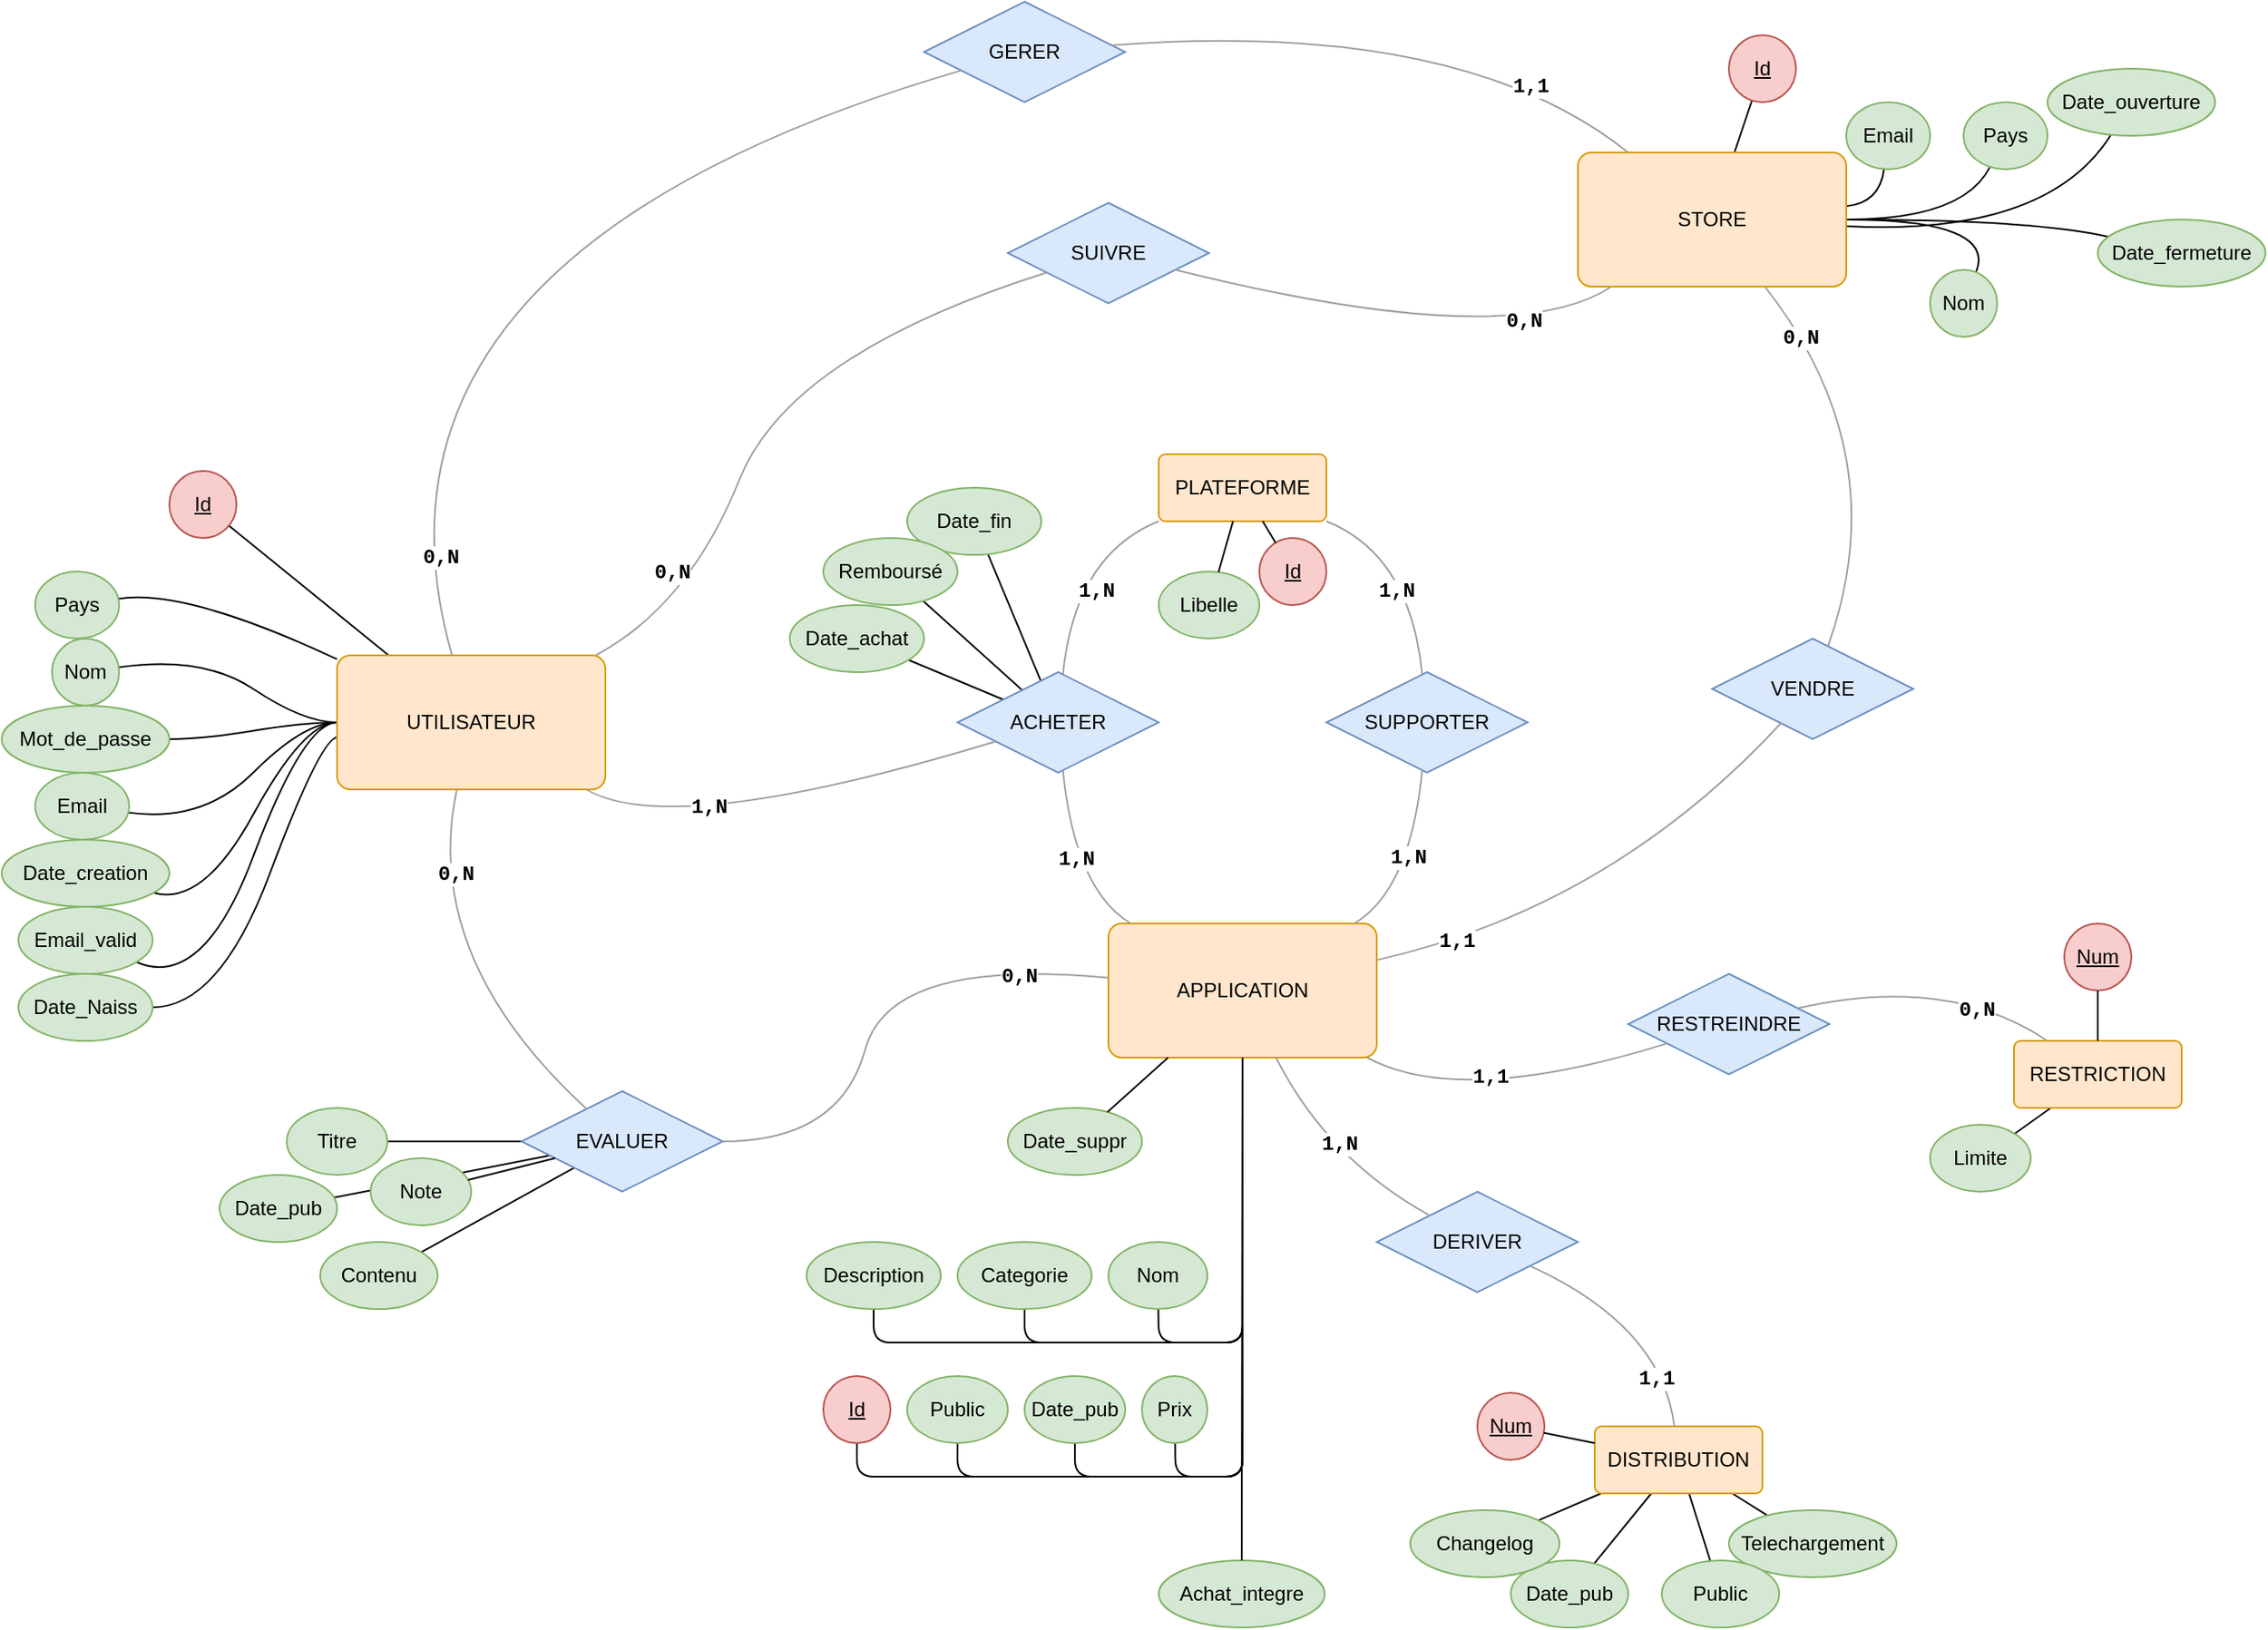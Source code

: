 <mxfile version="28.2.7">
  <diagram name="Page-1" id="Cf1B2uxMH5idXC2Jj14v">
    <mxGraphModel dx="639" dy="276" grid="1" gridSize="10" guides="0" tooltips="1" connect="0" arrows="0" fold="1" page="0" pageScale="1" pageWidth="827" pageHeight="1169" math="0" shadow="0">
      <root>
        <mxCell id="0" />
        <mxCell id="1" parent="0" />
        <mxCell id="liUO_F4oBD4H03ieUG7E-12" value="" style="endArrow=none;html=1;rounded=0;" parent="1" source="liUO_F4oBD4H03ieUG7E-11" target="liUO_F4oBD4H03ieUG7E-4" edge="1">
          <mxGeometry relative="1" as="geometry">
            <mxPoint x="270" y="410" as="sourcePoint" />
            <mxPoint x="270" y="450" as="targetPoint" />
          </mxGeometry>
        </mxCell>
        <mxCell id="liUO_F4oBD4H03ieUG7E-25" value="" style="endArrow=none;html=1;rounded=0;" parent="1" source="liUO_F4oBD4H03ieUG7E-24" target="liUO_F4oBD4H03ieUG7E-4" edge="1">
          <mxGeometry relative="1" as="geometry">
            <mxPoint x="528" y="470" as="sourcePoint" />
            <mxPoint x="550" y="525" as="targetPoint" />
          </mxGeometry>
        </mxCell>
        <mxCell id="liUO_F4oBD4H03ieUG7E-23" value="" style="endArrow=none;html=1;rounded=0;" parent="1" source="liUO_F4oBD4H03ieUG7E-22" target="liUO_F4oBD4H03ieUG7E-4" edge="1">
          <mxGeometry relative="1" as="geometry">
            <mxPoint x="528" y="470" as="sourcePoint" />
            <mxPoint x="550" y="525" as="targetPoint" />
          </mxGeometry>
        </mxCell>
        <mxCell id="6LfvCYVVnlGgEy9jYVhA-154" value="" style="endArrow=none;html=1;rounded=0;" parent="1" source="6LfvCYVVnlGgEy9jYVhA-92" target="6LfvCYVVnlGgEy9jYVhA-46" edge="1">
          <mxGeometry relative="1" as="geometry">
            <mxPoint x="140" y="1230" as="sourcePoint" />
            <mxPoint x="355.405" y="1152.703" as="targetPoint" />
          </mxGeometry>
        </mxCell>
        <mxCell id="6LfvCYVVnlGgEy9jYVhA-155" value="" style="endArrow=none;html=1;rounded=0;" parent="1" source="6LfvCYVVnlGgEy9jYVhA-91" target="6LfvCYVVnlGgEy9jYVhA-46" edge="1">
          <mxGeometry relative="1" as="geometry">
            <mxPoint x="240" y="1290" as="sourcePoint" />
            <mxPoint x="337.273" y="1116.364" as="targetPoint" />
          </mxGeometry>
        </mxCell>
        <mxCell id="ugGIZUSeqHRoEnQqaeYx-22" value="" style="endArrow=none;html=1;rounded=0;" parent="1" source="6LfvCYVVnlGgEy9jYVhA-110" target="6LfvCYVVnlGgEy9jYVhA-46" edge="1">
          <mxGeometry relative="1" as="geometry">
            <mxPoint x="286" y="1099" as="sourcePoint" />
            <mxPoint x="350" y="1122" as="targetPoint" />
          </mxGeometry>
        </mxCell>
        <mxCell id="6LfvCYVVnlGgEy9jYVhA-3" value="" style="endArrow=none;html=1;rounded=1;curved=0;jumpStyle=none;jumpSize=6;endFill=0;startSize=6;arcSize=20;fixDash=0;ignoreEdge=0;noJump=0;" parent="1" source="6LfvCYVVnlGgEy9jYVhA-95" target="6LfvCYVVnlGgEy9jYVhA-38" edge="1">
          <mxGeometry relative="1" as="geometry">
            <mxPoint x="794" y="810" as="sourcePoint" />
            <mxPoint x="794" y="770" as="targetPoint" />
            <Array as="points">
              <mxPoint x="730" y="870" />
              <mxPoint x="780" y="870" />
            </Array>
          </mxGeometry>
        </mxCell>
        <mxCell id="6LfvCYVVnlGgEy9jYVhA-4" value="" style="endArrow=none;html=1;rounded=1;curved=0;jumpStyle=none;jumpSize=6;endFill=0;startSize=6;arcSize=20;fixDash=0;ignoreEdge=0;noJump=0;" parent="1" source="6LfvCYVVnlGgEy9jYVhA-117" target="6LfvCYVVnlGgEy9jYVhA-38" edge="1">
          <mxGeometry relative="1" as="geometry">
            <mxPoint x="806" y="881" as="sourcePoint" />
            <mxPoint x="792" y="690" as="targetPoint" />
            <Array as="points">
              <mxPoint x="740" y="950" />
              <mxPoint x="780" y="950" />
            </Array>
          </mxGeometry>
        </mxCell>
        <mxCell id="6LfvCYVVnlGgEy9jYVhA-5" value="" style="endArrow=none;html=1;rounded=1;curved=0;jumpStyle=none;jumpSize=6;endFill=0;startSize=6;arcSize=20;fixDash=0;ignoreEdge=0;noJump=0;" parent="1" source="6LfvCYVVnlGgEy9jYVhA-135" target="6LfvCYVVnlGgEy9jYVhA-38" edge="1">
          <mxGeometry relative="1" as="geometry">
            <mxPoint x="806" y="881" as="sourcePoint" />
            <mxPoint x="792" y="690" as="targetPoint" />
            <Array as="points">
              <mxPoint x="610" y="950" />
              <mxPoint x="780" y="950" />
            </Array>
          </mxGeometry>
        </mxCell>
        <mxCell id="6LfvCYVVnlGgEy9jYVhA-6" value="" style="endArrow=none;html=1;rounded=0;" parent="1" source="6LfvCYVVnlGgEy9jYVhA-136" target="6LfvCYVVnlGgEy9jYVhA-39" edge="1">
          <mxGeometry relative="1" as="geometry">
            <mxPoint x="1192" y="1068" as="sourcePoint" />
            <mxPoint x="1170" y="867" as="targetPoint" />
          </mxGeometry>
        </mxCell>
        <mxCell id="6LfvCYVVnlGgEy9jYVhA-7" value="" style="endArrow=none;html=1;rounded=0;" parent="1" source="6LfvCYVVnlGgEy9jYVhA-39" target="6LfvCYVVnlGgEy9jYVhA-96" edge="1">
          <mxGeometry relative="1" as="geometry">
            <mxPoint x="1157" y="1032" as="sourcePoint" />
            <mxPoint x="1125" y="990" as="targetPoint" />
          </mxGeometry>
        </mxCell>
        <mxCell id="6LfvCYVVnlGgEy9jYVhA-8" value="" style="endArrow=none;html=1;rounded=0;" parent="1" source="6LfvCYVVnlGgEy9jYVhA-119" target="6LfvCYVVnlGgEy9jYVhA-39" edge="1">
          <mxGeometry relative="1" as="geometry">
            <mxPoint x="1167" y="1042" as="sourcePoint" />
            <mxPoint x="1190" y="970" as="targetPoint" />
          </mxGeometry>
        </mxCell>
        <mxCell id="6LfvCYVVnlGgEy9jYVhA-9" value="" style="endArrow=none;html=1;rounded=0;" parent="1" source="6LfvCYVVnlGgEy9jYVhA-120" target="6LfvCYVVnlGgEy9jYVhA-39" edge="1">
          <mxGeometry relative="1" as="geometry">
            <mxPoint x="1177" y="1052" as="sourcePoint" />
            <mxPoint x="1145" y="1010" as="targetPoint" />
          </mxGeometry>
        </mxCell>
        <mxCell id="NophZvgr_kz26QtJClg3-10" value="" style="endArrow=none;html=1;rounded=0;" edge="1" parent="1" source="NophZvgr_kz26QtJClg3-9" target="NophZvgr_kz26QtJClg3-1">
          <mxGeometry relative="1" as="geometry">
            <mxPoint x="1273" y="833" as="sourcePoint" />
            <mxPoint x="1252" y="820" as="targetPoint" />
          </mxGeometry>
        </mxCell>
        <mxCell id="6LfvCYVVnlGgEy9jYVhA-10" value="" style="endArrow=none;html=1;rounded=1;curved=0;jumpStyle=none;jumpSize=6;endFill=0;startSize=6;arcSize=20;fixDash=0;ignoreEdge=0;noJump=0;" parent="1" source="6LfvCYVVnlGgEy9jYVhA-137" target="6LfvCYVVnlGgEy9jYVhA-38" edge="1">
          <mxGeometry relative="1" as="geometry">
            <mxPoint x="816" y="891" as="sourcePoint" />
            <mxPoint x="802" y="700" as="targetPoint" />
            <Array as="points">
              <mxPoint x="650" y="870" />
              <mxPoint x="780" y="870" />
            </Array>
          </mxGeometry>
        </mxCell>
        <mxCell id="6LfvCYVVnlGgEy9jYVhA-11" value="" style="endArrow=none;html=1;rounded=1;curved=0;jumpStyle=none;jumpSize=6;endFill=0;startSize=6;arcSize=20;fixDash=0;ignoreEdge=0;noJump=0;" parent="1" source="6LfvCYVVnlGgEy9jYVhA-121" target="6LfvCYVVnlGgEy9jYVhA-38" edge="1">
          <mxGeometry relative="1" as="geometry">
            <mxPoint x="727" y="896" as="sourcePoint" />
            <mxPoint x="784" y="690" as="targetPoint" />
            <Array as="points">
              <mxPoint x="680" y="950" />
              <mxPoint x="780" y="950" />
            </Array>
          </mxGeometry>
        </mxCell>
        <mxCell id="6LfvCYVVnlGgEy9jYVhA-12" value="" style="endArrow=none;html=1;rounded=0;curved=1;" parent="1" source="6LfvCYVVnlGgEy9jYVhA-108" target="6LfvCYVVnlGgEy9jYVhA-30" edge="1">
          <mxGeometry relative="1" as="geometry">
            <mxPoint x="160" y="690" as="sourcePoint" />
            <mxPoint x="230" y="400" as="targetPoint" />
            <Array as="points">
              <mxPoint x="160" y="660" />
              <mxPoint x="220" y="500" />
            </Array>
          </mxGeometry>
        </mxCell>
        <mxCell id="NophZvgr_kz26QtJClg3-12" value="" style="endArrow=none;html=1;rounded=0;curved=1;" edge="1" parent="1" source="NophZvgr_kz26QtJClg3-11" target="6LfvCYVVnlGgEy9jYVhA-30">
          <mxGeometry relative="1" as="geometry">
            <mxPoint x="130" y="653" as="sourcePoint" />
            <mxPoint x="250" y="510" as="targetPoint" />
            <Array as="points">
              <mxPoint x="170" y="670" />
              <mxPoint x="230" y="510" />
            </Array>
          </mxGeometry>
        </mxCell>
        <mxCell id="6LfvCYVVnlGgEy9jYVhA-13" value="" style="endArrow=none;html=1;rounded=0;curved=1;" parent="1" source="6LfvCYVVnlGgEy9jYVhA-97" target="6LfvCYVVnlGgEy9jYVhA-30" edge="1">
          <mxGeometry relative="1" as="geometry">
            <mxPoint x="185" y="613" as="sourcePoint" />
            <mxPoint x="302" y="530" as="targetPoint" />
            <Array as="points">
              <mxPoint x="160" y="560" />
              <mxPoint x="220" y="500" />
            </Array>
          </mxGeometry>
        </mxCell>
        <mxCell id="6LfvCYVVnlGgEy9jYVhA-14" value="" style="endArrow=none;html=1;rounded=0;curved=1;" parent="1" source="6LfvCYVVnlGgEy9jYVhA-106" target="6LfvCYVVnlGgEy9jYVhA-30" edge="1">
          <mxGeometry relative="1" as="geometry">
            <mxPoint x="152" y="527" as="sourcePoint" />
            <mxPoint x="280" y="515" as="targetPoint" />
            <Array as="points">
              <mxPoint x="160" y="610" />
              <mxPoint x="220" y="500" />
            </Array>
          </mxGeometry>
        </mxCell>
        <mxCell id="6LfvCYVVnlGgEy9jYVhA-15" value="" style="endArrow=none;html=1;rounded=0;curved=1;" parent="1" source="6LfvCYVVnlGgEy9jYVhA-115" target="6LfvCYVVnlGgEy9jYVhA-30" edge="1">
          <mxGeometry relative="1" as="geometry">
            <mxPoint x="151" y="568" as="sourcePoint" />
            <mxPoint x="280" y="526" as="targetPoint" />
            <Array as="points">
              <mxPoint x="160" y="460" />
              <mxPoint x="220" y="500" />
            </Array>
          </mxGeometry>
        </mxCell>
        <mxCell id="6LfvCYVVnlGgEy9jYVhA-16" value="" style="endArrow=none;html=1;rounded=0;" parent="1" source="6LfvCYVVnlGgEy9jYVhA-88" target="6LfvCYVVnlGgEy9jYVhA-30" edge="1">
          <mxGeometry relative="1" as="geometry">
            <mxPoint x="55" y="548" as="sourcePoint" />
            <mxPoint x="280" y="517" as="targetPoint" />
          </mxGeometry>
        </mxCell>
        <mxCell id="6LfvCYVVnlGgEy9jYVhA-17" value="" style="endArrow=none;html=1;rounded=0;curved=1;" parent="1" source="6LfvCYVVnlGgEy9jYVhA-113" target="6LfvCYVVnlGgEy9jYVhA-30" edge="1">
          <mxGeometry relative="1" as="geometry">
            <mxPoint x="20" y="486" as="sourcePoint" />
            <mxPoint x="280" y="506" as="targetPoint" />
            <Array as="points">
              <mxPoint x="160" y="510" />
              <mxPoint x="220" y="500" />
            </Array>
          </mxGeometry>
        </mxCell>
        <mxCell id="6LfvCYVVnlGgEy9jYVhA-18" value="" style="endArrow=none;html=1;rounded=1;curved=0;jumpStyle=none;jumpSize=6;endFill=0;startSize=6;arcSize=20;fixDash=0;ignoreEdge=0;noJump=0;" parent="1" source="6LfvCYVVnlGgEy9jYVhA-118" target="6LfvCYVVnlGgEy9jYVhA-38" edge="1">
          <mxGeometry relative="1" as="geometry">
            <mxPoint x="826" y="901" as="sourcePoint" />
            <mxPoint x="812" y="710" as="targetPoint" />
            <Array as="points">
              <mxPoint x="560" y="870" />
              <mxPoint x="780" y="870" />
            </Array>
          </mxGeometry>
        </mxCell>
        <mxCell id="6LfvCYVVnlGgEy9jYVhA-19" value="" style="endArrow=none;html=1;rounded=0;curved=1;" parent="1" source="6LfvCYVVnlGgEy9jYVhA-107" target="6LfvCYVVnlGgEy9jYVhA-33" edge="1">
          <mxGeometry relative="1" as="geometry">
            <mxPoint x="1304" y="291" as="sourcePoint" />
            <mxPoint x="1204" y="90" as="targetPoint" />
            <Array as="points">
              <mxPoint x="1260" y="210" />
            </Array>
          </mxGeometry>
        </mxCell>
        <mxCell id="4NicJRQf9C4Mv24ThAit-7" value="" style="endArrow=none;html=1;rounded=0;curved=1;" parent="1" source="4NicJRQf9C4Mv24ThAit-6" target="6LfvCYVVnlGgEy9jYVhA-33" edge="1">
          <mxGeometry relative="1" as="geometry">
            <mxPoint x="1308" y="159" as="sourcePoint" />
            <mxPoint x="1120" y="213" as="targetPoint" />
            <Array as="points">
              <mxPoint x="1250" y="200" />
            </Array>
          </mxGeometry>
        </mxCell>
        <mxCell id="6LfvCYVVnlGgEy9jYVhA-20" value="" style="endArrow=none;html=1;rounded=0;curved=1;" parent="1" source="6LfvCYVVnlGgEy9jYVhA-105" target="6LfvCYVVnlGgEy9jYVhA-33" edge="1">
          <mxGeometry relative="1" as="geometry">
            <mxPoint x="1335" y="118" as="sourcePoint" />
            <mxPoint x="1206" y="190" as="targetPoint" />
            <Array as="points">
              <mxPoint x="1160" y="190" />
            </Array>
          </mxGeometry>
        </mxCell>
        <mxCell id="6LfvCYVVnlGgEy9jYVhA-21" value="" style="endArrow=none;html=1;rounded=0;" parent="1" source="6LfvCYVVnlGgEy9jYVhA-89" target="6LfvCYVVnlGgEy9jYVhA-33" edge="1">
          <mxGeometry relative="1" as="geometry">
            <mxPoint x="1481" y="155" as="sourcePoint" />
            <mxPoint x="1220" y="201" as="targetPoint" />
            <Array as="points" />
          </mxGeometry>
        </mxCell>
        <mxCell id="6LfvCYVVnlGgEy9jYVhA-23" value="" style="endArrow=none;html=1;rounded=0;curved=1;" parent="1" source="6LfvCYVVnlGgEy9jYVhA-109" target="6LfvCYVVnlGgEy9jYVhA-33" edge="1">
          <mxGeometry relative="1" as="geometry">
            <mxPoint x="1411" y="81" as="sourcePoint" />
            <mxPoint x="1208" y="190" as="targetPoint" />
            <Array as="points">
              <mxPoint x="1210" y="200" />
            </Array>
          </mxGeometry>
        </mxCell>
        <mxCell id="YA5bh7jCo388oVsyYgmg-2" value="" style="endArrow=none;html=1;rounded=0;curved=1;" parent="1" source="YA5bh7jCo388oVsyYgmg-1" target="6LfvCYVVnlGgEy9jYVhA-30" edge="1">
          <mxGeometry relative="1" as="geometry">
            <mxPoint x="191" y="521" as="sourcePoint" />
            <mxPoint x="-80" y="640" as="targetPoint" />
            <Array as="points">
              <mxPoint x="150" y="420" />
            </Array>
          </mxGeometry>
        </mxCell>
        <mxCell id="6LfvCYVVnlGgEy9jYVhA-27" value="" style="endArrow=none;html=1;rounded=0;curved=1;" parent="1" source="6LfvCYVVnlGgEy9jYVhA-116" target="6LfvCYVVnlGgEy9jYVhA-33" edge="1">
          <mxGeometry relative="1" as="geometry">
            <mxPoint x="1465" y="101" as="sourcePoint" />
            <mxPoint x="1220" y="192" as="targetPoint" />
            <Array as="points">
              <mxPoint x="1230" y="200" />
            </Array>
          </mxGeometry>
        </mxCell>
        <mxCell id="6LfvCYVVnlGgEy9jYVhA-29" value="" style="endArrow=none;html=1;rounded=1;curved=0;jumpStyle=none;jumpSize=6;endFill=0;startSize=6;arcSize=20;fixDash=0;ignoreEdge=0;noJump=0;" parent="1" source="6LfvCYVVnlGgEy9jYVhA-122" target="6LfvCYVVnlGgEy9jYVhA-38" edge="1">
          <mxGeometry relative="1" as="geometry">
            <mxPoint x="882" y="890" as="sourcePoint" />
            <mxPoint x="798" y="690" as="targetPoint" />
            <Array as="points">
              <mxPoint x="550" y="950" />
              <mxPoint x="780" y="950" />
            </Array>
          </mxGeometry>
        </mxCell>
        <mxCell id="6LfvCYVVnlGgEy9jYVhA-30" value="UTILISATEUR" style="rounded=1;arcSize=10;whiteSpace=wrap;html=1;align=center;fillColor=#ffe6cc;strokeColor=#d79b00;" parent="1" vertex="1">
          <mxGeometry x="240" y="460" width="160" height="80" as="geometry" />
        </mxCell>
        <mxCell id="6LfvCYVVnlGgEy9jYVhA-33" value="STORE" style="rounded=1;arcSize=10;whiteSpace=wrap;html=1;align=center;fillColor=#ffe6cc;strokeColor=#d79b00;" parent="1" vertex="1">
          <mxGeometry x="980" y="160" width="160" height="80" as="geometry" />
        </mxCell>
        <mxCell id="6LfvCYVVnlGgEy9jYVhA-36" value="PLATEFORME" style="rounded=1;arcSize=10;whiteSpace=wrap;html=1;align=center;fillColor=#ffe6cc;strokeColor=#d79b00;" parent="1" vertex="1">
          <mxGeometry x="730" y="340" width="100" height="40" as="geometry" />
        </mxCell>
        <mxCell id="6LfvCYVVnlGgEy9jYVhA-38" value="APPLICATION" style="rounded=1;arcSize=10;whiteSpace=wrap;html=1;align=center;fillColor=#ffe6cc;strokeColor=#d79b00;" parent="1" vertex="1">
          <mxGeometry x="700" y="620" width="160" height="80" as="geometry" />
        </mxCell>
        <mxCell id="6LfvCYVVnlGgEy9jYVhA-39" value="DISTRIBUTION" style="rounded=1;arcSize=10;whiteSpace=wrap;html=1;align=center;fillColor=#ffe6cc;strokeColor=#d79b00;" parent="1" vertex="1">
          <mxGeometry x="990" y="920" width="100" height="40" as="geometry" />
        </mxCell>
        <mxCell id="NophZvgr_kz26QtJClg3-1" value="RESTRICTION" style="rounded=1;arcSize=10;whiteSpace=wrap;html=1;align=center;fillColor=#ffe6cc;strokeColor=#d79b00;" vertex="1" parent="1">
          <mxGeometry x="1240" y="690" width="100" height="40" as="geometry" />
        </mxCell>
        <mxCell id="6LfvCYVVnlGgEy9jYVhA-41" value="VENDRE" style="shape=rhombus;perimeter=rhombusPerimeter;whiteSpace=wrap;html=1;align=center;fillColor=#dae8fc;strokeColor=#6c8ebf;" parent="1" vertex="1">
          <mxGeometry x="1060" y="450" width="120" height="60" as="geometry" />
        </mxCell>
        <mxCell id="6LfvCYVVnlGgEy9jYVhA-42" value="SUPPORTER" style="shape=rhombus;perimeter=rhombusPerimeter;whiteSpace=wrap;html=1;align=center;fillColor=#dae8fc;strokeColor=#6c8ebf;" parent="1" vertex="1">
          <mxGeometry x="830" y="470" width="120" height="60" as="geometry" />
        </mxCell>
        <mxCell id="liUO_F4oBD4H03ieUG7E-4" value="ACHETER" style="shape=rhombus;perimeter=rhombusPerimeter;whiteSpace=wrap;html=1;align=center;fillColor=#dae8fc;strokeColor=#6c8ebf;" parent="1" vertex="1">
          <mxGeometry x="610" y="470" width="120" height="60" as="geometry" />
        </mxCell>
        <mxCell id="6LfvCYVVnlGgEy9jYVhA-45" value="DERIVER" style="shape=rhombus;perimeter=rhombusPerimeter;whiteSpace=wrap;html=1;align=center;fillColor=#dae8fc;strokeColor=#6c8ebf;" parent="1" vertex="1">
          <mxGeometry x="860" y="780" width="120" height="60" as="geometry" />
        </mxCell>
        <mxCell id="NophZvgr_kz26QtJClg3-4" value="RESTREINDRE" style="shape=rhombus;perimeter=rhombusPerimeter;whiteSpace=wrap;html=1;align=center;fillColor=#dae8fc;strokeColor=#6c8ebf;" vertex="1" parent="1">
          <mxGeometry x="1010" y="650" width="120" height="60" as="geometry" />
        </mxCell>
        <mxCell id="6LfvCYVVnlGgEy9jYVhA-46" value="EVALUER" style="shape=rhombus;perimeter=rhombusPerimeter;whiteSpace=wrap;html=1;align=center;fillColor=#dae8fc;strokeColor=#6c8ebf;" parent="1" vertex="1">
          <mxGeometry x="350" y="720" width="120" height="60" as="geometry" />
        </mxCell>
        <mxCell id="6LfvCYVVnlGgEy9jYVhA-47" value="GERER" style="shape=rhombus;perimeter=rhombusPerimeter;whiteSpace=wrap;html=1;align=center;fillColor=#dae8fc;strokeColor=#6c8ebf;" parent="1" vertex="1">
          <mxGeometry x="590" y="70" width="120" height="60" as="geometry" />
        </mxCell>
        <mxCell id="4NicJRQf9C4Mv24ThAit-8" value="SUIVRE" style="shape=rhombus;perimeter=rhombusPerimeter;whiteSpace=wrap;html=1;align=center;fillColor=#dae8fc;strokeColor=#6c8ebf;" parent="1" vertex="1">
          <mxGeometry x="640" y="190" width="120" height="60" as="geometry" />
        </mxCell>
        <mxCell id="6LfvCYVVnlGgEy9jYVhA-57" value="" style="endArrow=none;html=1;rounded=0;fontSize=12;startSize=8;endSize=8;curved=1;strokeColor=light-dark(#9F9F9F,#EDEDED);" parent="1" source="6LfvCYVVnlGgEy9jYVhA-47" target="6LfvCYVVnlGgEy9jYVhA-33" edge="1">
          <mxGeometry relative="1" as="geometry">
            <mxPoint x="1780" y="690" as="sourcePoint" />
            <mxPoint x="1830" y="540" as="targetPoint" />
            <Array as="points">
              <mxPoint x="910" y="80" />
            </Array>
          </mxGeometry>
        </mxCell>
        <mxCell id="6LfvCYVVnlGgEy9jYVhA-58" value="1,1" style="resizable=0;whiteSpace=wrap;align=right;verticalAlign=bottom;fontFamily=Courier New;fontStyle=1;labelBorderColor=none;html=1;labelBackgroundColor=default;spacingTop=0;spacing=2;textShadow=0;" parent="6LfvCYVVnlGgEy9jYVhA-57" connectable="0" vertex="1">
          <mxGeometry x="1" relative="1" as="geometry">
            <mxPoint x="-45" y="-30" as="offset" />
          </mxGeometry>
        </mxCell>
        <mxCell id="ugGIZUSeqHRoEnQqaeYx-12" value="" style="endArrow=none;html=1;rounded=0;fontSize=12;startSize=8;endSize=8;curved=1;strokeColor=light-dark(#9F9F9F,#EDEDED);" parent="1" source="6LfvCYVVnlGgEy9jYVhA-47" target="6LfvCYVVnlGgEy9jYVhA-30" edge="1">
          <mxGeometry relative="1" as="geometry">
            <mxPoint x="846" y="212" as="sourcePoint" />
            <mxPoint x="1165" y="650" as="targetPoint" />
            <Array as="points">
              <mxPoint x="240" y="220" />
            </Array>
          </mxGeometry>
        </mxCell>
        <mxCell id="ugGIZUSeqHRoEnQqaeYx-13" value="0,N" style="resizable=0;whiteSpace=wrap;align=right;verticalAlign=bottom;fontFamily=Courier New;fontStyle=1;labelBorderColor=none;html=1;labelBackgroundColor=default;spacingTop=0;spacing=2;textShadow=0;" parent="ugGIZUSeqHRoEnQqaeYx-12" connectable="0" vertex="1">
          <mxGeometry x="1" relative="1" as="geometry">
            <mxPoint x="6" y="-50" as="offset" />
          </mxGeometry>
        </mxCell>
        <mxCell id="4NicJRQf9C4Mv24ThAit-9" value="" style="endArrow=none;html=1;rounded=0;fontSize=12;startSize=8;endSize=8;curved=1;strokeColor=light-dark(#9F9F9F,#EDEDED);" parent="1" source="4NicJRQf9C4Mv24ThAit-8" target="6LfvCYVVnlGgEy9jYVhA-30" edge="1">
          <mxGeometry relative="1" as="geometry">
            <mxPoint x="624" y="122" as="sourcePoint" />
            <mxPoint x="331" y="490" as="targetPoint" />
            <Array as="points">
              <mxPoint x="510" y="280" />
              <mxPoint x="450" y="430" />
            </Array>
          </mxGeometry>
        </mxCell>
        <mxCell id="4NicJRQf9C4Mv24ThAit-10" value="0,N" style="resizable=0;whiteSpace=wrap;align=right;verticalAlign=bottom;fontFamily=Courier New;fontStyle=1;labelBorderColor=none;html=1;labelBackgroundColor=default;spacingTop=0;spacing=2;textShadow=0;" parent="4NicJRQf9C4Mv24ThAit-9" connectable="0" vertex="1">
          <mxGeometry x="1" relative="1" as="geometry">
            <mxPoint x="58" y="-40" as="offset" />
          </mxGeometry>
        </mxCell>
        <mxCell id="4NicJRQf9C4Mv24ThAit-11" value="" style="endArrow=none;html=1;rounded=0;fontSize=12;startSize=8;endSize=8;curved=1;strokeColor=light-dark(#9F9F9F,#EDEDED);" parent="1" source="4NicJRQf9C4Mv24ThAit-8" target="6LfvCYVVnlGgEy9jYVhA-33" edge="1">
          <mxGeometry relative="1" as="geometry">
            <mxPoint x="657" y="218" as="sourcePoint" />
            <mxPoint x="352" y="490" as="targetPoint" />
            <Array as="points">
              <mxPoint x="940" y="280" />
            </Array>
          </mxGeometry>
        </mxCell>
        <mxCell id="4NicJRQf9C4Mv24ThAit-12" value="0,N" style="resizable=0;whiteSpace=wrap;align=right;verticalAlign=bottom;fontFamily=Courier New;fontStyle=1;labelBorderColor=none;html=1;labelBackgroundColor=default;spacingTop=0;spacing=2;textShadow=0;" parent="4NicJRQf9C4Mv24ThAit-11" connectable="0" vertex="1">
          <mxGeometry x="1" relative="1" as="geometry">
            <mxPoint x="-40" y="30" as="offset" />
          </mxGeometry>
        </mxCell>
        <mxCell id="6LfvCYVVnlGgEy9jYVhA-65" value="" style="endArrow=none;html=1;rounded=0;fontSize=12;startSize=8;endSize=8;curved=1;strokeColor=light-dark(#9F9F9F,#EDEDED);" parent="1" source="6LfvCYVVnlGgEy9jYVhA-42" target="6LfvCYVVnlGgEy9jYVhA-36" edge="1">
          <mxGeometry relative="1" as="geometry">
            <mxPoint x="1100" y="520" as="sourcePoint" />
            <mxPoint x="1100" y="600" as="targetPoint" />
            <Array as="points">
              <mxPoint x="880" y="400" />
            </Array>
          </mxGeometry>
        </mxCell>
        <mxCell id="6LfvCYVVnlGgEy9jYVhA-66" value="1,N" style="resizable=0;whiteSpace=wrap;align=right;verticalAlign=bottom;fontFamily=Courier New;fontStyle=1;labelBorderColor=none;html=1;labelBackgroundColor=default;spacingTop=0;spacing=2;textShadow=0;" parent="6LfvCYVVnlGgEy9jYVhA-65" connectable="0" vertex="1">
          <mxGeometry x="1" relative="1" as="geometry">
            <mxPoint x="54" y="50" as="offset" />
          </mxGeometry>
        </mxCell>
        <mxCell id="liUO_F4oBD4H03ieUG7E-5" value="" style="endArrow=none;html=1;rounded=0;fontSize=12;startSize=8;endSize=8;curved=1;strokeColor=light-dark(#9F9F9F,#EDEDED);" parent="1" source="liUO_F4oBD4H03ieUG7E-4" target="6LfvCYVVnlGgEy9jYVhA-30" edge="1">
          <mxGeometry relative="1" as="geometry">
            <mxPoint x="588" y="510" as="sourcePoint" />
            <mxPoint x="460" y="390" as="targetPoint" />
            <Array as="points">
              <mxPoint x="440" y="570" />
            </Array>
          </mxGeometry>
        </mxCell>
        <mxCell id="liUO_F4oBD4H03ieUG7E-6" value="&lt;div&gt;1,N&lt;/div&gt;" style="resizable=0;whiteSpace=wrap;align=right;verticalAlign=bottom;fontFamily=Courier New;fontStyle=1;labelBorderColor=none;html=1;labelBackgroundColor=default;spacingTop=0;spacing=2;textShadow=0;" parent="liUO_F4oBD4H03ieUG7E-5" connectable="0" vertex="1">
          <mxGeometry x="1" relative="1" as="geometry">
            <mxPoint x="86" y="20" as="offset" />
          </mxGeometry>
        </mxCell>
        <mxCell id="liUO_F4oBD4H03ieUG7E-7" value="" style="endArrow=none;html=1;rounded=0;fontSize=12;startSize=8;endSize=8;curved=1;strokeColor=light-dark(#9F9F9F,#EDEDED);" parent="1" source="liUO_F4oBD4H03ieUG7E-4" target="6LfvCYVVnlGgEy9jYVhA-36" edge="1">
          <mxGeometry relative="1" as="geometry">
            <mxPoint x="755" y="362" as="sourcePoint" />
            <mxPoint x="380" y="493" as="targetPoint" />
            <Array as="points">
              <mxPoint x="680" y="400" />
            </Array>
          </mxGeometry>
        </mxCell>
        <mxCell id="liUO_F4oBD4H03ieUG7E-8" value="&lt;div&gt;1,N&lt;/div&gt;" style="resizable=0;whiteSpace=wrap;align=right;verticalAlign=bottom;fontFamily=Courier New;fontStyle=1;labelBorderColor=none;html=1;labelBackgroundColor=default;spacingTop=0;spacing=2;textShadow=0;" parent="liUO_F4oBD4H03ieUG7E-7" connectable="0" vertex="1">
          <mxGeometry x="1" relative="1" as="geometry">
            <mxPoint x="-24" y="50" as="offset" />
          </mxGeometry>
        </mxCell>
        <mxCell id="liUO_F4oBD4H03ieUG7E-9" value="" style="endArrow=none;html=1;rounded=0;fontSize=12;startSize=8;endSize=8;curved=1;strokeColor=light-dark(#9F9F9F,#EDEDED);" parent="1" source="liUO_F4oBD4H03ieUG7E-4" target="6LfvCYVVnlGgEy9jYVhA-38" edge="1">
          <mxGeometry relative="1" as="geometry">
            <mxPoint x="770" y="410" as="sourcePoint" />
            <mxPoint x="1100" y="410" as="targetPoint" />
            <Array as="points">
              <mxPoint x="680" y="600" />
            </Array>
          </mxGeometry>
        </mxCell>
        <mxCell id="liUO_F4oBD4H03ieUG7E-10" value="&lt;div&gt;1,N&lt;/div&gt;" style="resizable=0;whiteSpace=wrap;align=right;verticalAlign=bottom;fontFamily=Courier New;fontStyle=1;labelBorderColor=none;html=1;labelBackgroundColor=default;spacingTop=0;spacing=2;textShadow=0;" parent="liUO_F4oBD4H03ieUG7E-9" connectable="0" vertex="1">
          <mxGeometry x="1" relative="1" as="geometry">
            <mxPoint x="-20" y="-29" as="offset" />
          </mxGeometry>
        </mxCell>
        <mxCell id="6LfvCYVVnlGgEy9jYVhA-75" value="" style="endArrow=none;html=1;rounded=0;fontSize=12;startSize=8;endSize=8;curved=1;strokeColor=light-dark(#9F9F9F,#EDEDED);" parent="1" source="6LfvCYVVnlGgEy9jYVhA-46" target="6LfvCYVVnlGgEy9jYVhA-38" edge="1">
          <mxGeometry relative="1" as="geometry">
            <mxPoint x="581.818" y="760.909" as="sourcePoint" />
            <mxPoint x="745" y="692" as="targetPoint" />
            <Array as="points">
              <mxPoint x="540" y="750" />
              <mxPoint x="570" y="640" />
            </Array>
          </mxGeometry>
        </mxCell>
        <mxCell id="6LfvCYVVnlGgEy9jYVhA-76" value="0,N" style="resizable=0;whiteSpace=wrap;align=right;verticalAlign=bottom;fontFamily=Courier New;fontStyle=1;labelBorderColor=none;html=1;labelBackgroundColor=default;spacingTop=0;spacing=2;textShadow=0;" parent="6LfvCYVVnlGgEy9jYVhA-75" connectable="0" vertex="1">
          <mxGeometry x="1" relative="1" as="geometry">
            <mxPoint x="-40" y="8" as="offset" />
          </mxGeometry>
        </mxCell>
        <mxCell id="6LfvCYVVnlGgEy9jYVhA-77" value="" style="endArrow=none;html=1;rounded=0;fontSize=12;startSize=8;endSize=8;curved=1;strokeColor=light-dark(#9F9F9F,#EDEDED);" parent="1" source="6LfvCYVVnlGgEy9jYVhA-46" target="6LfvCYVVnlGgEy9jYVhA-30" edge="1">
          <mxGeometry relative="1" as="geometry">
            <mxPoint x="320" y="630" as="sourcePoint" />
            <mxPoint x="210" y="529" as="targetPoint" />
            <Array as="points">
              <mxPoint x="290" y="640" />
            </Array>
          </mxGeometry>
        </mxCell>
        <mxCell id="6LfvCYVVnlGgEy9jYVhA-78" value="0,N" style="resizable=0;whiteSpace=wrap;align=right;verticalAlign=bottom;fontFamily=Courier New;fontStyle=1;labelBorderColor=none;html=1;labelBackgroundColor=default;spacingTop=0;spacing=2;textShadow=0;" parent="6LfvCYVVnlGgEy9jYVhA-77" connectable="0" vertex="1">
          <mxGeometry x="1" relative="1" as="geometry">
            <mxPoint x="12" y="60" as="offset" />
          </mxGeometry>
        </mxCell>
        <mxCell id="6LfvCYVVnlGgEy9jYVhA-79" value="" style="endArrow=none;html=1;rounded=0;fontSize=12;startSize=8;endSize=8;curved=1;strokeColor=light-dark(#9F9F9F,#EDEDED);" parent="1" source="6LfvCYVVnlGgEy9jYVhA-41" target="6LfvCYVVnlGgEy9jYVhA-38" edge="1">
          <mxGeometry relative="1" as="geometry">
            <mxPoint x="1041" y="625" as="sourcePoint" />
            <mxPoint x="841" y="625" as="targetPoint" />
            <Array as="points">
              <mxPoint x="1000" y="610" />
            </Array>
          </mxGeometry>
        </mxCell>
        <mxCell id="6LfvCYVVnlGgEy9jYVhA-80" value="1,1" style="resizable=0;whiteSpace=wrap;align=right;verticalAlign=bottom;fontFamily=Courier New;fontStyle=1;labelBorderColor=none;html=1;labelBackgroundColor=default;spacingTop=0;spacing=2;textShadow=0;" parent="6LfvCYVVnlGgEy9jYVhA-79" connectable="0" vertex="1">
          <mxGeometry x="1" relative="1" as="geometry">
            <mxPoint x="60" y="-2" as="offset" />
          </mxGeometry>
        </mxCell>
        <mxCell id="6LfvCYVVnlGgEy9jYVhA-83" value="" style="endArrow=none;html=1;rounded=0;fontSize=12;startSize=8;endSize=8;curved=1;strokeColor=light-dark(#9F9F9F,#EDEDED);" parent="1" source="6LfvCYVVnlGgEy9jYVhA-41" target="6LfvCYVVnlGgEy9jYVhA-33" edge="1">
          <mxGeometry relative="1" as="geometry">
            <mxPoint x="1045" y="400" as="sourcePoint" />
            <mxPoint x="845" y="400" as="targetPoint" />
            <Array as="points">
              <mxPoint x="1170" y="340" />
            </Array>
          </mxGeometry>
        </mxCell>
        <mxCell id="6LfvCYVVnlGgEy9jYVhA-84" value="0,N" style="resizable=0;whiteSpace=wrap;align=right;verticalAlign=bottom;fontFamily=Courier New;fontStyle=1;labelBorderColor=none;html=1;labelBackgroundColor=default;spacingTop=0;spacing=2;textShadow=0;" parent="6LfvCYVVnlGgEy9jYVhA-83" connectable="0" vertex="1">
          <mxGeometry x="1" relative="1" as="geometry">
            <mxPoint x="34" y="40" as="offset" />
          </mxGeometry>
        </mxCell>
        <mxCell id="6LfvCYVVnlGgEy9jYVhA-88" value="Id" style="ellipse;whiteSpace=wrap;html=1;align=center;fontStyle=4;fillColor=#f8cecc;strokeColor=#b85450;" parent="1" vertex="1">
          <mxGeometry x="140" y="350" width="40" height="40" as="geometry" />
        </mxCell>
        <mxCell id="6LfvCYVVnlGgEy9jYVhA-89" value="Id" style="ellipse;whiteSpace=wrap;html=1;align=center;fontStyle=4;fillColor=#f8cecc;strokeColor=#b85450;" parent="1" vertex="1">
          <mxGeometry x="1070" y="90" width="40" height="40" as="geometry" />
        </mxCell>
        <mxCell id="6LfvCYVVnlGgEy9jYVhA-91" value="Titre" style="ellipse;whiteSpace=wrap;html=1;align=center;fillColor=#d5e8d4;strokeColor=#82b366;" parent="1" vertex="1">
          <mxGeometry x="210" y="730" width="60" height="40" as="geometry" />
        </mxCell>
        <mxCell id="6LfvCYVVnlGgEy9jYVhA-92" value="Contenu" style="ellipse;whiteSpace=wrap;html=1;align=center;fillColor=#d5e8d4;strokeColor=#82b366;" parent="1" vertex="1">
          <mxGeometry x="230" y="810" width="70" height="40" as="geometry" />
        </mxCell>
        <mxCell id="6LfvCYVVnlGgEy9jYVhA-93" value="Note" style="ellipse;whiteSpace=wrap;html=1;align=center;fillColor=#d5e8d4;strokeColor=#82b366;" parent="1" vertex="1">
          <mxGeometry x="260" y="760" width="60" height="40" as="geometry" />
        </mxCell>
        <mxCell id="6LfvCYVVnlGgEy9jYVhA-95" value="Nom" style="ellipse;whiteSpace=wrap;html=1;align=center;fillColor=#d5e8d4;strokeColor=#82b366;" parent="1" vertex="1">
          <mxGeometry x="700" y="810" width="59" height="40" as="geometry" />
        </mxCell>
        <mxCell id="6LfvCYVVnlGgEy9jYVhA-96" value="Date_pub" style="ellipse;whiteSpace=wrap;html=1;align=center;fillColor=#d5e8d4;strokeColor=#82b366;" parent="1" vertex="1">
          <mxGeometry x="940" y="1000" width="70" height="40" as="geometry" />
        </mxCell>
        <mxCell id="6LfvCYVVnlGgEy9jYVhA-97" value="Email" style="ellipse;whiteSpace=wrap;html=1;align=center;fillColor=#d5e8d4;strokeColor=#82b366;" parent="1" vertex="1">
          <mxGeometry x="60" y="530" width="56" height="40" as="geometry" />
        </mxCell>
        <mxCell id="liUO_F4oBD4H03ieUG7E-11" value="&lt;div&gt;Date_achat&lt;/div&gt;" style="ellipse;whiteSpace=wrap;html=1;align=center;fillColor=#d5e8d4;strokeColor=#82b366;" parent="1" vertex="1">
          <mxGeometry x="510" y="430" width="80" height="40" as="geometry" />
        </mxCell>
        <mxCell id="liUO_F4oBD4H03ieUG7E-22" value="&lt;div&gt;Date_fin&lt;/div&gt;" style="ellipse;whiteSpace=wrap;html=1;align=center;fillColor=#d5e8d4;strokeColor=#82b366;" parent="1" vertex="1">
          <mxGeometry x="580" y="360" width="80" height="40" as="geometry" />
        </mxCell>
        <mxCell id="liUO_F4oBD4H03ieUG7E-24" value="Remboursé" style="ellipse;whiteSpace=wrap;html=1;align=center;fillColor=#d5e8d4;strokeColor=#82b366;" parent="1" vertex="1">
          <mxGeometry x="530" y="390" width="80" height="40" as="geometry" />
        </mxCell>
        <mxCell id="6LfvCYVVnlGgEy9jYVhA-104" value="Libelle" style="ellipse;whiteSpace=wrap;html=1;align=center;fillColor=#d5e8d4;strokeColor=#82b366;" parent="1" vertex="1">
          <mxGeometry x="730" y="410" width="60" height="40" as="geometry" />
        </mxCell>
        <mxCell id="6LfvCYVVnlGgEy9jYVhA-105" value="Email" style="ellipse;whiteSpace=wrap;html=1;align=center;fillColor=#d5e8d4;strokeColor=#82b366;" parent="1" vertex="1">
          <mxGeometry x="1140" y="130" width="50" height="40" as="geometry" />
        </mxCell>
        <mxCell id="6LfvCYVVnlGgEy9jYVhA-106" value="Date_creation" style="ellipse;whiteSpace=wrap;html=1;align=center;fillColor=#d5e8d4;strokeColor=#82b366;" parent="1" vertex="1">
          <mxGeometry x="40" y="570" width="100" height="40" as="geometry" />
        </mxCell>
        <mxCell id="6LfvCYVVnlGgEy9jYVhA-107" value="Date_ouverture" style="ellipse;whiteSpace=wrap;html=1;align=center;fillColor=#d5e8d4;strokeColor=#82b366;" parent="1" vertex="1">
          <mxGeometry x="1260" y="110" width="100" height="40" as="geometry" />
        </mxCell>
        <mxCell id="4NicJRQf9C4Mv24ThAit-6" value="Date_fermeture" style="ellipse;whiteSpace=wrap;html=1;align=center;fillColor=#d5e8d4;strokeColor=#82b366;" parent="1" vertex="1">
          <mxGeometry x="1290" y="200" width="100" height="40" as="geometry" />
        </mxCell>
        <mxCell id="6LfvCYVVnlGgEy9jYVhA-108" value="Email_valid" style="ellipse;whiteSpace=wrap;html=1;align=center;fillColor=#d5e8d4;strokeColor=#82b366;" parent="1" vertex="1">
          <mxGeometry x="50" y="610" width="80" height="40" as="geometry" />
        </mxCell>
        <mxCell id="NophZvgr_kz26QtJClg3-11" value="Date_Naiss" style="ellipse;whiteSpace=wrap;html=1;align=center;fillColor=#d5e8d4;strokeColor=#82b366;" vertex="1" parent="1">
          <mxGeometry x="50" y="650" width="80" height="40" as="geometry" />
        </mxCell>
        <mxCell id="6LfvCYVVnlGgEy9jYVhA-109" value="&lt;div&gt;Pays&lt;/div&gt;" style="ellipse;whiteSpace=wrap;html=1;align=center;fillColor=#d5e8d4;strokeColor=#82b366;" parent="1" vertex="1">
          <mxGeometry x="1210" y="130" width="50" height="40" as="geometry" />
        </mxCell>
        <mxCell id="YA5bh7jCo388oVsyYgmg-1" value="&lt;div&gt;Pays&lt;/div&gt;" style="ellipse;whiteSpace=wrap;html=1;align=center;fillColor=#d5e8d4;strokeColor=#82b366;" parent="1" vertex="1">
          <mxGeometry x="60" y="410" width="50" height="40" as="geometry" />
        </mxCell>
        <mxCell id="6LfvCYVVnlGgEy9jYVhA-110" value="Date_pub" style="ellipse;whiteSpace=wrap;html=1;align=center;fillColor=#d5e8d4;strokeColor=#82b366;" parent="1" vertex="1">
          <mxGeometry x="170" y="770" width="70" height="40" as="geometry" />
        </mxCell>
        <mxCell id="6LfvCYVVnlGgEy9jYVhA-113" value="Mot_de_passe" style="ellipse;whiteSpace=wrap;html=1;align=center;fillColor=#d5e8d4;strokeColor=#82b366;" parent="1" vertex="1">
          <mxGeometry x="40" y="490" width="100" height="40" as="geometry" />
        </mxCell>
        <mxCell id="6LfvCYVVnlGgEy9jYVhA-115" value="Nom" style="ellipse;whiteSpace=wrap;html=1;align=center;fillColor=#d5e8d4;strokeColor=#82b366;" parent="1" vertex="1">
          <mxGeometry x="70" y="450" width="40" height="40" as="geometry" />
        </mxCell>
        <mxCell id="6LfvCYVVnlGgEy9jYVhA-116" value="Nom" style="ellipse;whiteSpace=wrap;html=1;align=center;fillColor=#d5e8d4;strokeColor=#82b366;" parent="1" vertex="1">
          <mxGeometry x="1190" y="230" width="40" height="40" as="geometry" />
        </mxCell>
        <mxCell id="6LfvCYVVnlGgEy9jYVhA-117" value="Prix" style="ellipse;whiteSpace=wrap;html=1;align=center;fillColor=#d5e8d4;strokeColor=#82b366;" parent="1" vertex="1">
          <mxGeometry x="720" y="890" width="39" height="40" as="geometry" />
        </mxCell>
        <mxCell id="kYprIlF3p5yKI2brBUEg-1" value="Achat_integre" style="ellipse;whiteSpace=wrap;html=1;align=center;fillColor=#d5e8d4;strokeColor=#82b366;" parent="1" vertex="1">
          <mxGeometry x="730" y="1000" width="99" height="40" as="geometry" />
        </mxCell>
        <mxCell id="6LfvCYVVnlGgEy9jYVhA-118" value="Description" style="ellipse;whiteSpace=wrap;html=1;align=center;fillColor=#d5e8d4;strokeColor=#82b366;" parent="1" vertex="1">
          <mxGeometry x="520" y="810" width="80" height="40" as="geometry" />
        </mxCell>
        <mxCell id="6LfvCYVVnlGgEy9jYVhA-119" value="Changelog" style="ellipse;whiteSpace=wrap;html=1;align=center;fillColor=#d5e8d4;strokeColor=#82b366;" parent="1" vertex="1">
          <mxGeometry x="880" y="970" width="89" height="40" as="geometry" />
        </mxCell>
        <mxCell id="6LfvCYVVnlGgEy9jYVhA-120" value="&lt;div&gt;Telechargement&lt;/div&gt;" style="ellipse;whiteSpace=wrap;html=1;align=center;fillColor=#d5e8d4;strokeColor=#82b366;" parent="1" vertex="1">
          <mxGeometry x="1070" y="970" width="100" height="40" as="geometry" />
        </mxCell>
        <mxCell id="NophZvgr_kz26QtJClg3-9" value="Limite" style="ellipse;whiteSpace=wrap;html=1;align=center;fillColor=#d5e8d4;strokeColor=#82b366;" vertex="1" parent="1">
          <mxGeometry x="1190" y="740" width="60" height="40" as="geometry" />
        </mxCell>
        <mxCell id="6LfvCYVVnlGgEy9jYVhA-121" value="Date_pub" style="ellipse;whiteSpace=wrap;html=1;align=center;fillColor=#d5e8d4;strokeColor=#82b366;" parent="1" vertex="1">
          <mxGeometry x="650" y="890" width="60" height="40" as="geometry" />
        </mxCell>
        <mxCell id="kYprIlF3p5yKI2brBUEg-3" value="Date_suppr" style="ellipse;whiteSpace=wrap;html=1;align=center;fillColor=#d5e8d4;strokeColor=#82b366;" parent="1" vertex="1">
          <mxGeometry x="640" y="730" width="80" height="40" as="geometry" />
        </mxCell>
        <mxCell id="6LfvCYVVnlGgEy9jYVhA-122" value="Id" style="ellipse;whiteSpace=wrap;html=1;align=center;fontStyle=4;fillColor=#f8cecc;strokeColor=#b85450;" parent="1" vertex="1">
          <mxGeometry x="530" y="890" width="40" height="40" as="geometry" />
        </mxCell>
        <mxCell id="6LfvCYVVnlGgEy9jYVhA-127" value="Id" style="ellipse;whiteSpace=wrap;html=1;align=center;fontStyle=4;fillColor=#f8cecc;strokeColor=#b85450;" parent="1" vertex="1">
          <mxGeometry x="790" y="390" width="40" height="40" as="geometry" />
        </mxCell>
        <mxCell id="6LfvCYVVnlGgEy9jYVhA-128" value="Num" style="ellipse;whiteSpace=wrap;html=1;align=center;fontStyle=4;fillColor=#f8cecc;strokeColor=#b85450;" parent="1" vertex="1">
          <mxGeometry x="920" y="900" width="40" height="40" as="geometry" />
        </mxCell>
        <mxCell id="NophZvgr_kz26QtJClg3-7" value="Num" style="ellipse;whiteSpace=wrap;html=1;align=center;fontStyle=4;fillColor=#f8cecc;strokeColor=#b85450;" vertex="1" parent="1">
          <mxGeometry x="1270" y="620" width="40" height="40" as="geometry" />
        </mxCell>
        <mxCell id="6LfvCYVVnlGgEy9jYVhA-129" value="" style="endArrow=none;html=1;rounded=0;fontSize=12;startSize=8;endSize=8;curved=1;strokeColor=light-dark(#9F9F9F,#EDEDED);" parent="1" source="6LfvCYVVnlGgEy9jYVhA-45" target="6LfvCYVVnlGgEy9jYVhA-38" edge="1">
          <mxGeometry relative="1" as="geometry">
            <mxPoint x="996" y="577" as="sourcePoint" />
            <mxPoint x="897" y="532" as="targetPoint" />
            <Array as="points">
              <mxPoint x="830" y="760" />
            </Array>
          </mxGeometry>
        </mxCell>
        <mxCell id="6LfvCYVVnlGgEy9jYVhA-130" value="1,N" style="resizable=0;whiteSpace=wrap;align=right;verticalAlign=bottom;fontFamily=Courier New;fontStyle=1;labelBorderColor=none;html=1;labelBackgroundColor=default;spacingTop=0;spacing=2;textShadow=0;" parent="6LfvCYVVnlGgEy9jYVhA-129" connectable="0" vertex="1">
          <mxGeometry x="1" relative="1" as="geometry">
            <mxPoint x="50" y="60" as="offset" />
          </mxGeometry>
        </mxCell>
        <mxCell id="NophZvgr_kz26QtJClg3-2" value="" style="endArrow=none;html=1;rounded=0;fontSize=12;startSize=8;endSize=8;curved=1;strokeColor=light-dark(#9F9F9F,#EDEDED);" edge="1" parent="1" source="NophZvgr_kz26QtJClg3-4" target="6LfvCYVVnlGgEy9jYVhA-38">
          <mxGeometry relative="1" as="geometry">
            <mxPoint x="972" y="764" as="sourcePoint" />
            <mxPoint x="880" y="670" as="targetPoint" />
            <Array as="points">
              <mxPoint x="910" y="730" />
            </Array>
          </mxGeometry>
        </mxCell>
        <mxCell id="NophZvgr_kz26QtJClg3-3" value="1,1" style="resizable=0;whiteSpace=wrap;align=right;verticalAlign=bottom;fontFamily=Courier New;fontStyle=1;labelBorderColor=none;html=1;labelBackgroundColor=default;spacingTop=0;spacing=2;textShadow=0;" connectable="0" vertex="1" parent="NophZvgr_kz26QtJClg3-2">
          <mxGeometry x="1" relative="1" as="geometry">
            <mxPoint x="86" y="20" as="offset" />
          </mxGeometry>
        </mxCell>
        <mxCell id="6LfvCYVVnlGgEy9jYVhA-133" value="" style="endArrow=none;html=1;rounded=0;fontSize=12;startSize=8;endSize=8;curved=1;strokeColor=light-dark(#9F9F9F,#EDEDED);" parent="1" source="6LfvCYVVnlGgEy9jYVhA-45" target="6LfvCYVVnlGgEy9jYVhA-39" edge="1">
          <mxGeometry relative="1" as="geometry">
            <mxPoint x="1084" y="590.5" as="sourcePoint" />
            <mxPoint x="985" y="545.5" as="targetPoint" />
            <Array as="points">
              <mxPoint x="1030" y="860" />
            </Array>
          </mxGeometry>
        </mxCell>
        <mxCell id="6LfvCYVVnlGgEy9jYVhA-134" value="1,1" style="resizable=0;whiteSpace=wrap;align=right;verticalAlign=bottom;fontFamily=Courier New;fontStyle=1;labelBorderColor=none;html=1;labelBackgroundColor=default;spacingTop=0;spacing=2;textShadow=0;" parent="6LfvCYVVnlGgEy9jYVhA-133" connectable="0" vertex="1">
          <mxGeometry x="1" relative="1" as="geometry">
            <mxPoint x="2" y="-20" as="offset" />
          </mxGeometry>
        </mxCell>
        <mxCell id="NophZvgr_kz26QtJClg3-5" value="" style="endArrow=none;html=1;rounded=0;fontSize=12;startSize=8;endSize=8;curved=1;strokeColor=light-dark(#9F9F9F,#EDEDED);" edge="1" parent="1" source="NophZvgr_kz26QtJClg3-4" target="NophZvgr_kz26QtJClg3-1">
          <mxGeometry relative="1" as="geometry">
            <mxPoint x="1031" y="764" as="sourcePoint" />
            <mxPoint x="1118" y="860" as="targetPoint" />
            <Array as="points">
              <mxPoint x="1200" y="650" />
            </Array>
          </mxGeometry>
        </mxCell>
        <mxCell id="NophZvgr_kz26QtJClg3-6" value="0,N" style="resizable=0;whiteSpace=wrap;align=right;verticalAlign=bottom;fontFamily=Courier New;fontStyle=1;labelBorderColor=none;html=1;labelBackgroundColor=default;spacingTop=0;spacing=2;textShadow=0;" connectable="0" vertex="1" parent="NophZvgr_kz26QtJClg3-5">
          <mxGeometry x="1" relative="1" as="geometry">
            <mxPoint x="-30" y="-10" as="offset" />
          </mxGeometry>
        </mxCell>
        <mxCell id="6LfvCYVVnlGgEy9jYVhA-135" value="Public" style="ellipse;whiteSpace=wrap;html=1;align=center;fillColor=#d5e8d4;strokeColor=#82b366;" parent="1" vertex="1">
          <mxGeometry x="580" y="890" width="60" height="40" as="geometry" />
        </mxCell>
        <mxCell id="6LfvCYVVnlGgEy9jYVhA-136" value="Public" style="ellipse;whiteSpace=wrap;html=1;align=center;fillColor=#d5e8d4;strokeColor=#82b366;" parent="1" vertex="1">
          <mxGeometry x="1030" y="1000" width="70" height="40" as="geometry" />
        </mxCell>
        <mxCell id="6LfvCYVVnlGgEy9jYVhA-137" value="Categorie" style="ellipse;whiteSpace=wrap;html=1;align=center;fillColor=#d5e8d4;strokeColor=#82b366;" parent="1" vertex="1">
          <mxGeometry x="610" y="810" width="80" height="40" as="geometry" />
        </mxCell>
        <mxCell id="6LfvCYVVnlGgEy9jYVhA-145" value="" style="endArrow=none;html=1;rounded=1;curved=0;" parent="1" source="6LfvCYVVnlGgEy9jYVhA-127" target="6LfvCYVVnlGgEy9jYVhA-36" edge="1">
          <mxGeometry relative="1" as="geometry">
            <mxPoint x="890" y="220" as="sourcePoint" />
            <mxPoint x="890" y="280" as="targetPoint" />
            <Array as="points" />
          </mxGeometry>
        </mxCell>
        <mxCell id="6LfvCYVVnlGgEy9jYVhA-146" value="" style="endArrow=none;html=1;rounded=0;" parent="1" source="6LfvCYVVnlGgEy9jYVhA-128" target="6LfvCYVVnlGgEy9jYVhA-39" edge="1">
          <mxGeometry relative="1" as="geometry">
            <mxPoint x="1005" y="910" as="sourcePoint" />
            <mxPoint x="960" y="1070" as="targetPoint" />
          </mxGeometry>
        </mxCell>
        <mxCell id="NophZvgr_kz26QtJClg3-8" value="" style="endArrow=none;html=1;rounded=0;" edge="1" source="NophZvgr_kz26QtJClg3-7" parent="1" target="NophZvgr_kz26QtJClg3-1">
          <mxGeometry relative="1" as="geometry">
            <mxPoint x="1335" y="620" as="sourcePoint" />
            <mxPoint x="1320" y="640" as="targetPoint" />
          </mxGeometry>
        </mxCell>
        <mxCell id="kYprIlF3p5yKI2brBUEg-2" value="" style="endArrow=none;html=1;rounded=0;" parent="1" source="kYprIlF3p5yKI2brBUEg-1" target="6LfvCYVVnlGgEy9jYVhA-38" edge="1">
          <mxGeometry relative="1" as="geometry">
            <mxPoint x="840" y="934" as="sourcePoint" />
            <mxPoint x="870" y="940" as="targetPoint" />
          </mxGeometry>
        </mxCell>
        <mxCell id="kYprIlF3p5yKI2brBUEg-5" value="" style="endArrow=none;html=1;rounded=0;" parent="1" source="kYprIlF3p5yKI2brBUEg-3" target="6LfvCYVVnlGgEy9jYVhA-38" edge="1">
          <mxGeometry relative="1" as="geometry">
            <mxPoint x="650" y="1050" as="sourcePoint" />
            <mxPoint x="650" y="750" as="targetPoint" />
          </mxGeometry>
        </mxCell>
        <mxCell id="6LfvCYVVnlGgEy9jYVhA-147" value="" style="endArrow=none;html=1;rounded=1;curved=0;" parent="1" source="6LfvCYVVnlGgEy9jYVhA-36" target="6LfvCYVVnlGgEy9jYVhA-104" edge="1">
          <mxGeometry relative="1" as="geometry">
            <mxPoint x="923" y="270" as="sourcePoint" />
            <mxPoint x="880" y="299" as="targetPoint" />
            <Array as="points" />
          </mxGeometry>
        </mxCell>
        <mxCell id="6LfvCYVVnlGgEy9jYVhA-153" value="" style="endArrow=none;html=1;rounded=0;" parent="1" source="6LfvCYVVnlGgEy9jYVhA-93" target="6LfvCYVVnlGgEy9jYVhA-46" edge="1">
          <mxGeometry relative="1" as="geometry">
            <mxPoint x="200" y="870" as="sourcePoint" />
            <mxPoint x="273.333" y="840" as="targetPoint" />
          </mxGeometry>
        </mxCell>
        <mxCell id="ugGIZUSeqHRoEnQqaeYx-1" value="" style="endArrow=none;html=1;rounded=0;fontSize=12;startSize=8;endSize=8;curved=1;strokeColor=light-dark(#9F9F9F,#EDEDED);" parent="1" source="6LfvCYVVnlGgEy9jYVhA-42" target="6LfvCYVVnlGgEy9jYVhA-38" edge="1">
          <mxGeometry relative="1" as="geometry">
            <mxPoint x="774" y="390" as="sourcePoint" />
            <mxPoint x="843" y="593" as="targetPoint" />
            <Array as="points">
              <mxPoint x="880" y="600" />
            </Array>
          </mxGeometry>
        </mxCell>
        <mxCell id="ugGIZUSeqHRoEnQqaeYx-2" value="&lt;div&gt;1,N&lt;/div&gt;" style="resizable=0;whiteSpace=wrap;align=right;verticalAlign=bottom;fontFamily=Courier New;fontStyle=1;labelBorderColor=none;html=1;labelBackgroundColor=default;spacingTop=0;spacing=2;textShadow=0;" parent="ugGIZUSeqHRoEnQqaeYx-1" connectable="0" vertex="1">
          <mxGeometry x="1" relative="1" as="geometry">
            <mxPoint x="45" y="-30" as="offset" />
          </mxGeometry>
        </mxCell>
      </root>
    </mxGraphModel>
  </diagram>
</mxfile>
